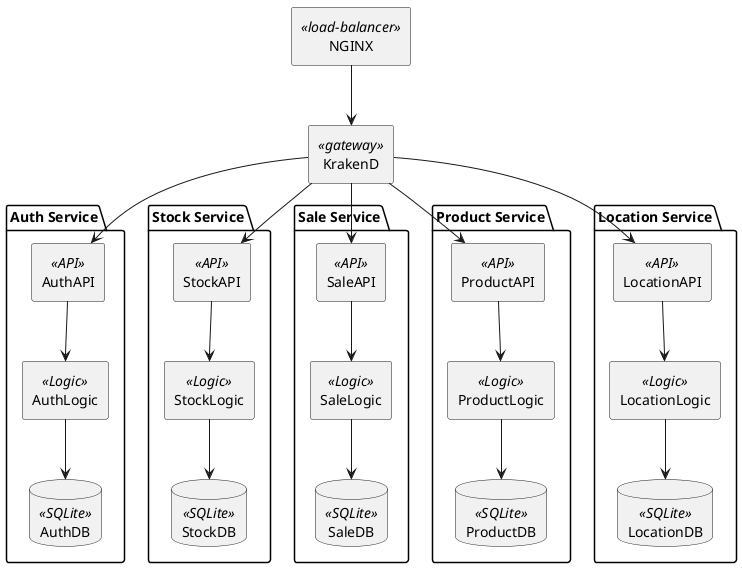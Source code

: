@startuml architecture
skinparam componentStyle rectangle
skinparam shadowing false

[NGINX] <<load-balancer>>
[KrakenD] <<gateway>>

[NGINX] --> [KrakenD]

package "Auth Service" {
    component AuthAPI <<API>>
    component AuthLogic <<Logic>>
    database AuthDB <<SQLite>>

    AuthAPI --> AuthLogic
    AuthLogic --> AuthDB
    [KrakenD] --> AuthAPI
}

package "Stock Service" {
    component StockAPI <<API>>
    component StockLogic <<Logic>>
    database StockDB <<SQLite>>

    StockAPI --> StockLogic
    StockLogic --> StockDB
    [KrakenD] --> StockAPI
}

package "Sale Service" {
    component SaleAPI <<API>>
    component SaleLogic <<Logic>>
    database SaleDB <<SQLite>>

    SaleAPI --> SaleLogic
    SaleLogic --> SaleDB
    [KrakenD] --> SaleAPI
}

package "Product Service" {
    component ProductAPI <<API>>
    component ProductLogic <<Logic>>
    database ProductDB <<SQLite>>

    ProductAPI --> ProductLogic
    ProductLogic --> ProductDB
    [KrakenD] --> ProductAPI
}

package "Location Service" {
    component LocationAPI <<API>>
    component LocationLogic <<Logic>>
    database LocationDB <<SQLite>>

    LocationAPI --> LocationLogic
    LocationLogic --> LocationDB
    [KrakenD] --> LocationAPI
}

@enduml
